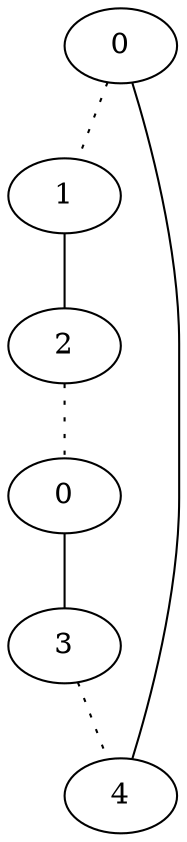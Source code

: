 graph {
a[label=0]
b[label=1]
c[label=2]
d[label=0]
e[label=3]
f[label=4]
a -- b [style=dotted];
b -- c;
c -- d [style=dotted];
d -- e;
e -- f [style=dotted];
a -- f;
}
